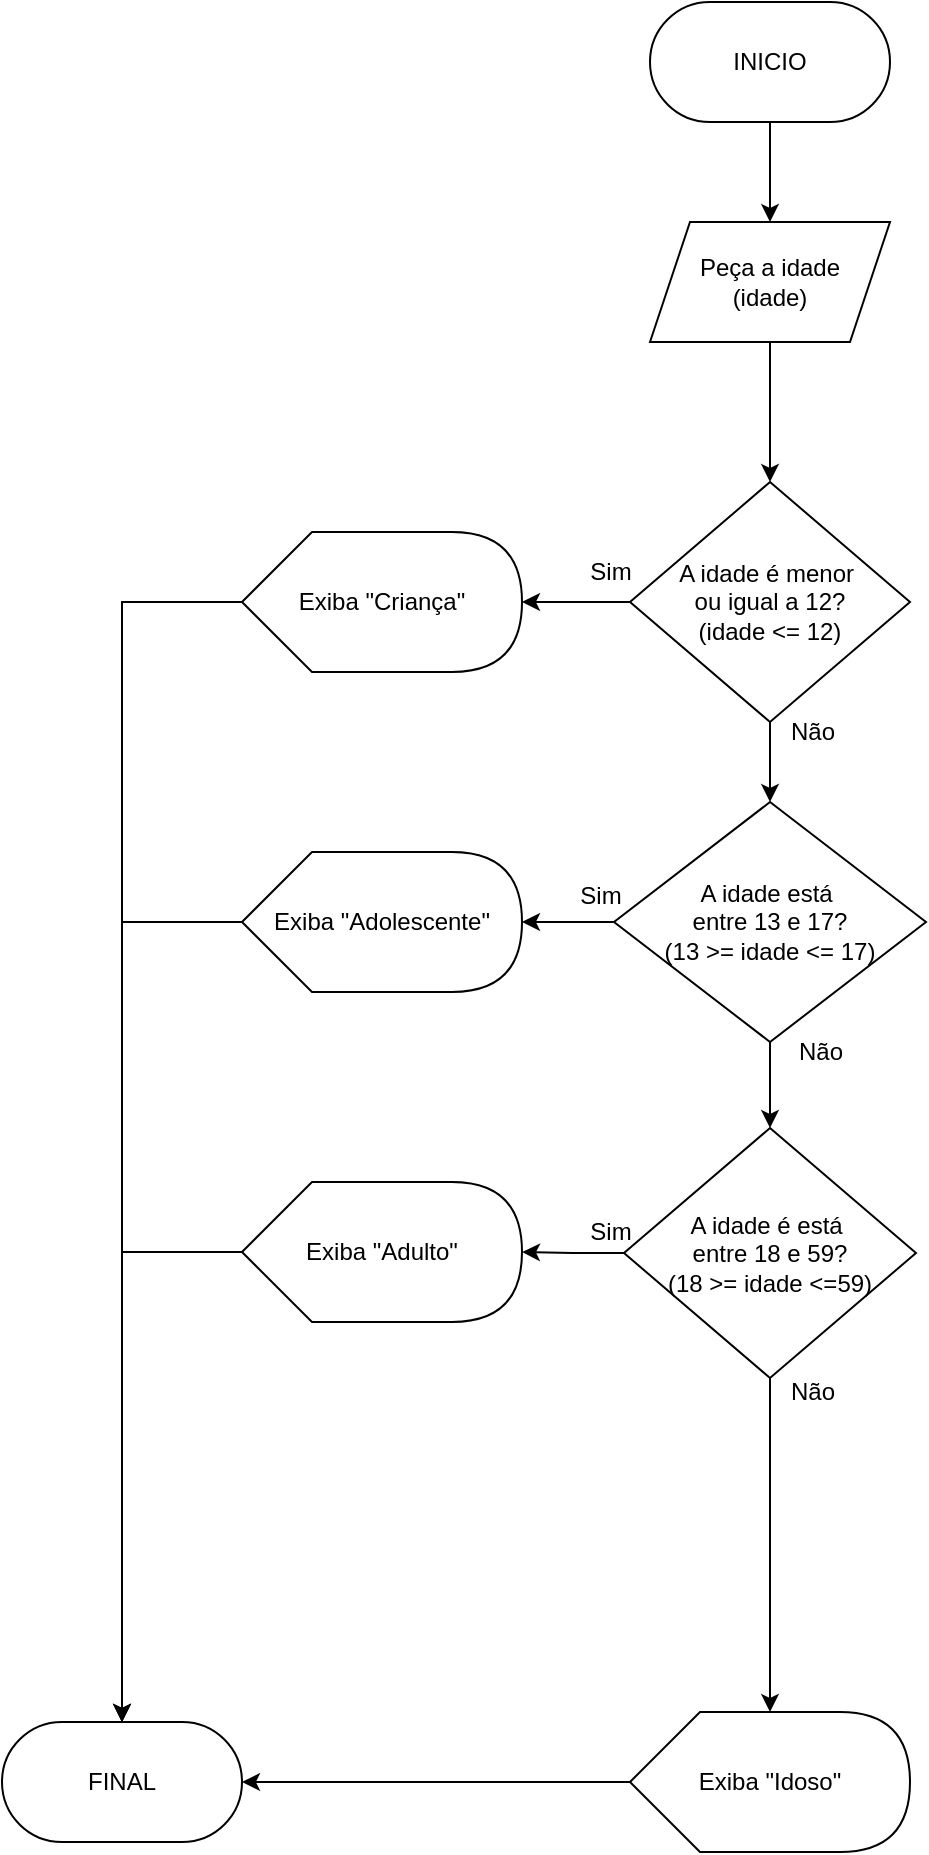 <mxfile version="26.0.14">
  <diagram name="Página-1" id="VhGtYzQmGosGlmOSbJTy">
    <mxGraphModel grid="1" page="1" gridSize="10" guides="1" tooltips="1" connect="1" arrows="1" fold="1" pageScale="1" pageWidth="827" pageHeight="1169" math="0" shadow="0">
      <root>
        <mxCell id="0" />
        <mxCell id="1" parent="0" />
        <mxCell id="wOaM2vH9fGOf_EJ2EB1n-1" value="FINAL" style="rounded=1;whiteSpace=wrap;html=1;arcSize=50;" vertex="1" parent="1">
          <mxGeometry x="30" y="880" width="120" height="60" as="geometry" />
        </mxCell>
        <mxCell id="wOaM2vH9fGOf_EJ2EB1n-4" style="edgeStyle=orthogonalEdgeStyle;rounded=0;orthogonalLoop=1;jettySize=auto;html=1;entryX=0.5;entryY=0;entryDx=0;entryDy=0;" edge="1" parent="1" source="wOaM2vH9fGOf_EJ2EB1n-2" target="wOaM2vH9fGOf_EJ2EB1n-3">
          <mxGeometry relative="1" as="geometry" />
        </mxCell>
        <mxCell id="wOaM2vH9fGOf_EJ2EB1n-2" value="INICIO" style="rounded=1;whiteSpace=wrap;html=1;arcSize=50;" vertex="1" parent="1">
          <mxGeometry x="354" y="20" width="120" height="60" as="geometry" />
        </mxCell>
        <mxCell id="wOaM2vH9fGOf_EJ2EB1n-6" style="edgeStyle=orthogonalEdgeStyle;rounded=0;orthogonalLoop=1;jettySize=auto;html=1;entryX=0.5;entryY=0;entryDx=0;entryDy=0;" edge="1" parent="1" source="wOaM2vH9fGOf_EJ2EB1n-3" target="wOaM2vH9fGOf_EJ2EB1n-5">
          <mxGeometry relative="1" as="geometry" />
        </mxCell>
        <mxCell id="wOaM2vH9fGOf_EJ2EB1n-3" value="Peça a idade&lt;div&gt;(idade)&lt;/div&gt;" style="shape=parallelogram;perimeter=parallelogramPerimeter;whiteSpace=wrap;html=1;fixedSize=1;" vertex="1" parent="1">
          <mxGeometry x="354" y="130" width="120" height="60" as="geometry" />
        </mxCell>
        <mxCell id="wOaM2vH9fGOf_EJ2EB1n-22" style="edgeStyle=orthogonalEdgeStyle;rounded=0;orthogonalLoop=1;jettySize=auto;html=1;entryX=0.5;entryY=0;entryDx=0;entryDy=0;" edge="1" parent="1" source="wOaM2vH9fGOf_EJ2EB1n-5" target="wOaM2vH9fGOf_EJ2EB1n-13">
          <mxGeometry relative="1" as="geometry" />
        </mxCell>
        <mxCell id="wOaM2vH9fGOf_EJ2EB1n-5" value="A idade é menor&amp;nbsp;&lt;div&gt;ou igual a 12?&lt;div&gt;(idade &amp;lt;= 12)&lt;/div&gt;&lt;/div&gt;" style="rhombus;whiteSpace=wrap;html=1;" vertex="1" parent="1">
          <mxGeometry x="344" y="260" width="140" height="120" as="geometry" />
        </mxCell>
        <mxCell id="wOaM2vH9fGOf_EJ2EB1n-24" style="edgeStyle=orthogonalEdgeStyle;rounded=0;orthogonalLoop=1;jettySize=auto;html=1;entryX=0.5;entryY=0;entryDx=0;entryDy=0;" edge="1" parent="1" source="wOaM2vH9fGOf_EJ2EB1n-11" target="wOaM2vH9fGOf_EJ2EB1n-1">
          <mxGeometry relative="1" as="geometry">
            <Array as="points">
              <mxPoint x="90" y="320" />
            </Array>
          </mxGeometry>
        </mxCell>
        <mxCell id="wOaM2vH9fGOf_EJ2EB1n-11" value="Exiba &quot;Criança&quot;" style="shape=display;whiteSpace=wrap;html=1;" vertex="1" parent="1">
          <mxGeometry x="150" y="285" width="140" height="70" as="geometry" />
        </mxCell>
        <mxCell id="wOaM2vH9fGOf_EJ2EB1n-12" style="edgeStyle=orthogonalEdgeStyle;rounded=0;orthogonalLoop=1;jettySize=auto;html=1;entryX=1;entryY=0.5;entryDx=0;entryDy=0;entryPerimeter=0;" edge="1" parent="1" source="wOaM2vH9fGOf_EJ2EB1n-5" target="wOaM2vH9fGOf_EJ2EB1n-11">
          <mxGeometry relative="1" as="geometry" />
        </mxCell>
        <mxCell id="wOaM2vH9fGOf_EJ2EB1n-23" style="edgeStyle=orthogonalEdgeStyle;rounded=0;orthogonalLoop=1;jettySize=auto;html=1;entryX=0.5;entryY=0;entryDx=0;entryDy=0;" edge="1" parent="1" source="wOaM2vH9fGOf_EJ2EB1n-13" target="wOaM2vH9fGOf_EJ2EB1n-19">
          <mxGeometry relative="1" as="geometry" />
        </mxCell>
        <mxCell id="wOaM2vH9fGOf_EJ2EB1n-13" value="A idade está&amp;nbsp;&lt;div&gt;entre 13 e 17?&lt;div&gt;(13 &amp;gt;= idade &amp;lt;= 17)&lt;/div&gt;&lt;/div&gt;" style="rhombus;whiteSpace=wrap;html=1;" vertex="1" parent="1">
          <mxGeometry x="336" y="420" width="156" height="120" as="geometry" />
        </mxCell>
        <mxCell id="wOaM2vH9fGOf_EJ2EB1n-25" style="edgeStyle=orthogonalEdgeStyle;rounded=0;orthogonalLoop=1;jettySize=auto;html=1;entryX=0.5;entryY=0;entryDx=0;entryDy=0;" edge="1" parent="1" source="wOaM2vH9fGOf_EJ2EB1n-14" target="wOaM2vH9fGOf_EJ2EB1n-1">
          <mxGeometry relative="1" as="geometry">
            <Array as="points">
              <mxPoint x="90" y="480" />
            </Array>
          </mxGeometry>
        </mxCell>
        <mxCell id="wOaM2vH9fGOf_EJ2EB1n-14" value="Exiba &quot;Adolescente&quot;" style="shape=display;whiteSpace=wrap;html=1;" vertex="1" parent="1">
          <mxGeometry x="150" y="445" width="140" height="70" as="geometry" />
        </mxCell>
        <mxCell id="wOaM2vH9fGOf_EJ2EB1n-15" style="edgeStyle=orthogonalEdgeStyle;rounded=0;orthogonalLoop=1;jettySize=auto;html=1;entryX=1;entryY=0.5;entryDx=0;entryDy=0;entryPerimeter=0;" edge="1" parent="1" source="wOaM2vH9fGOf_EJ2EB1n-13" target="wOaM2vH9fGOf_EJ2EB1n-14">
          <mxGeometry relative="1" as="geometry" />
        </mxCell>
        <mxCell id="wOaM2vH9fGOf_EJ2EB1n-28" style="edgeStyle=orthogonalEdgeStyle;rounded=0;orthogonalLoop=1;jettySize=auto;html=1;" edge="1" parent="1" source="wOaM2vH9fGOf_EJ2EB1n-19" target="wOaM2vH9fGOf_EJ2EB1n-27">
          <mxGeometry relative="1" as="geometry" />
        </mxCell>
        <mxCell id="wOaM2vH9fGOf_EJ2EB1n-19" value="A idade é está&amp;nbsp;&lt;div&gt;entre 18 e 59?&lt;/div&gt;&lt;div&gt;(18 &amp;gt;= idade &amp;lt;=59)&lt;/div&gt;" style="rhombus;whiteSpace=wrap;html=1;" vertex="1" parent="1">
          <mxGeometry x="341" y="583" width="146" height="125" as="geometry" />
        </mxCell>
        <mxCell id="wOaM2vH9fGOf_EJ2EB1n-26" style="edgeStyle=orthogonalEdgeStyle;rounded=0;orthogonalLoop=1;jettySize=auto;html=1;entryX=0.5;entryY=0;entryDx=0;entryDy=0;" edge="1" parent="1" source="wOaM2vH9fGOf_EJ2EB1n-20" target="wOaM2vH9fGOf_EJ2EB1n-1">
          <mxGeometry relative="1" as="geometry">
            <Array as="points">
              <mxPoint x="90" y="645" />
            </Array>
          </mxGeometry>
        </mxCell>
        <mxCell id="wOaM2vH9fGOf_EJ2EB1n-20" value="Exiba &quot;Adulto&quot;" style="shape=display;whiteSpace=wrap;html=1;" vertex="1" parent="1">
          <mxGeometry x="150" y="610" width="140" height="70" as="geometry" />
        </mxCell>
        <mxCell id="wOaM2vH9fGOf_EJ2EB1n-21" style="edgeStyle=orthogonalEdgeStyle;rounded=0;orthogonalLoop=1;jettySize=auto;html=1;entryX=1;entryY=0.5;entryDx=0;entryDy=0;entryPerimeter=0;" edge="1" parent="1" source="wOaM2vH9fGOf_EJ2EB1n-19" target="wOaM2vH9fGOf_EJ2EB1n-20">
          <mxGeometry relative="1" as="geometry" />
        </mxCell>
        <mxCell id="wOaM2vH9fGOf_EJ2EB1n-29" style="edgeStyle=orthogonalEdgeStyle;rounded=0;orthogonalLoop=1;jettySize=auto;html=1;" edge="1" parent="1" source="wOaM2vH9fGOf_EJ2EB1n-27" target="wOaM2vH9fGOf_EJ2EB1n-1">
          <mxGeometry relative="1" as="geometry" />
        </mxCell>
        <mxCell id="wOaM2vH9fGOf_EJ2EB1n-27" value="Exiba &quot;Idoso&quot;" style="shape=display;whiteSpace=wrap;html=1;" vertex="1" parent="1">
          <mxGeometry x="344" y="875" width="140" height="70" as="geometry" />
        </mxCell>
        <mxCell id="wOaM2vH9fGOf_EJ2EB1n-30" value="Sim" style="text;html=1;align=center;verticalAlign=middle;resizable=0;points=[];autosize=1;strokeColor=none;fillColor=none;" vertex="1" parent="1">
          <mxGeometry x="314" y="290" width="40" height="30" as="geometry" />
        </mxCell>
        <mxCell id="wOaM2vH9fGOf_EJ2EB1n-31" value="Sim" style="text;html=1;align=center;verticalAlign=middle;resizable=0;points=[];autosize=1;strokeColor=none;fillColor=none;" vertex="1" parent="1">
          <mxGeometry x="309" y="452" width="40" height="30" as="geometry" />
        </mxCell>
        <mxCell id="wOaM2vH9fGOf_EJ2EB1n-35" value="Sim" style="text;html=1;align=center;verticalAlign=middle;resizable=0;points=[];autosize=1;strokeColor=none;fillColor=none;" vertex="1" parent="1">
          <mxGeometry x="314" y="620" width="40" height="30" as="geometry" />
        </mxCell>
        <mxCell id="wOaM2vH9fGOf_EJ2EB1n-36" value="Não" style="text;html=1;align=center;verticalAlign=middle;resizable=0;points=[];autosize=1;strokeColor=none;fillColor=none;" vertex="1" parent="1">
          <mxGeometry x="410" y="370" width="50" height="30" as="geometry" />
        </mxCell>
        <mxCell id="wOaM2vH9fGOf_EJ2EB1n-37" value="Não" style="text;html=1;align=center;verticalAlign=middle;resizable=0;points=[];autosize=1;strokeColor=none;fillColor=none;" vertex="1" parent="1">
          <mxGeometry x="414" y="530" width="50" height="30" as="geometry" />
        </mxCell>
        <mxCell id="wOaM2vH9fGOf_EJ2EB1n-38" value="Não" style="text;html=1;align=center;verticalAlign=middle;resizable=0;points=[];autosize=1;strokeColor=none;fillColor=none;" vertex="1" parent="1">
          <mxGeometry x="410" y="700" width="50" height="30" as="geometry" />
        </mxCell>
      </root>
    </mxGraphModel>
  </diagram>
</mxfile>
